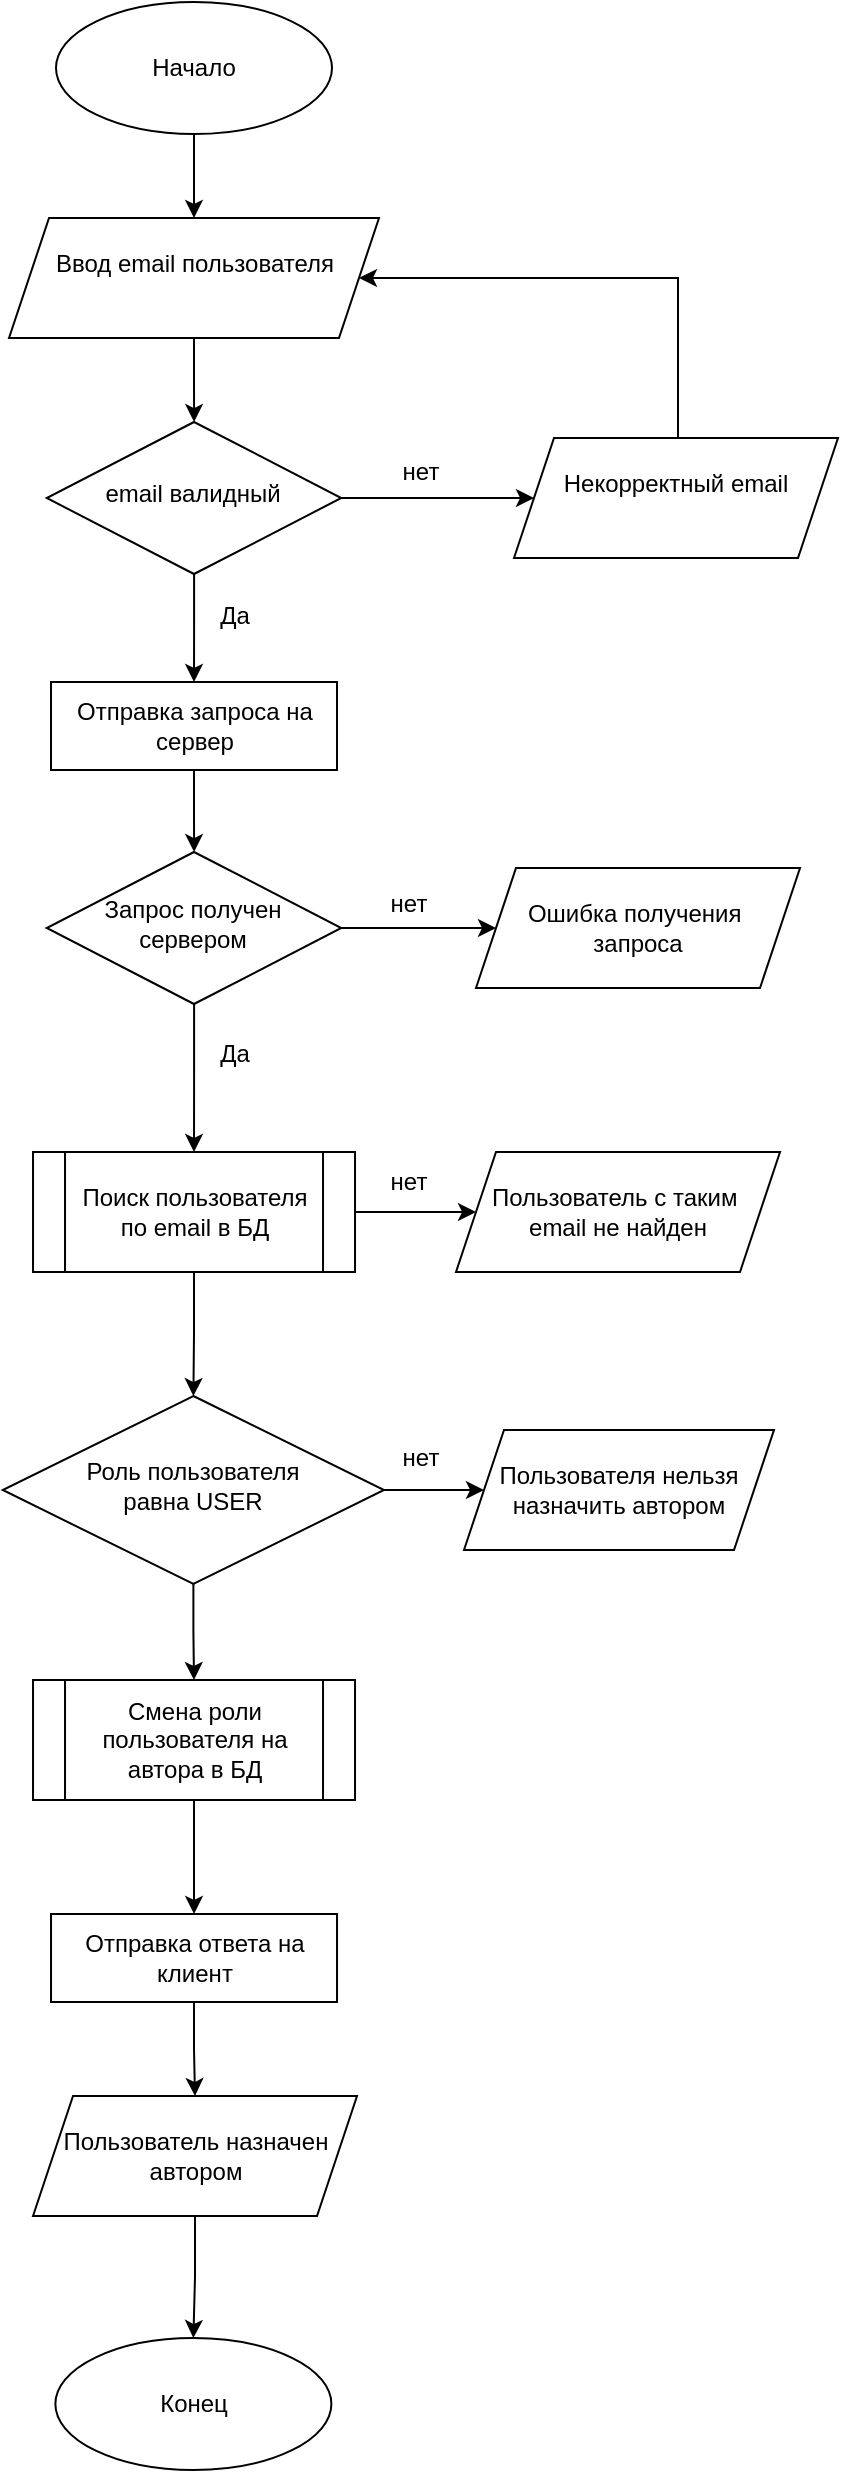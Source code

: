 <mxfile version="25.0.3">
  <diagram id="C5RBs43oDa-KdzZeNtuy" name="Page-1">
    <mxGraphModel dx="1894" dy="1728" grid="0" gridSize="10" guides="1" tooltips="1" connect="1" arrows="1" fold="1" page="0" pageScale="1" pageWidth="827" pageHeight="1169" math="0" shadow="0">
      <root>
        <mxCell id="WIyWlLk6GJQsqaUBKTNV-0" />
        <mxCell id="WIyWlLk6GJQsqaUBKTNV-1" parent="WIyWlLk6GJQsqaUBKTNV-0" />
        <mxCell id="EfmrkU7l-7s9HYYSzsi7-10" value="" style="edgeStyle=orthogonalEdgeStyle;rounded=0;orthogonalLoop=1;jettySize=auto;html=1;" edge="1" parent="WIyWlLk6GJQsqaUBKTNV-1" source="XmNt72EtIXzPdljNJI39-56" target="EfmrkU7l-7s9HYYSzsi7-9">
          <mxGeometry relative="1" as="geometry" />
        </mxCell>
        <mxCell id="XmNt72EtIXzPdljNJI39-56" value="Начало" style="ellipse;whiteSpace=wrap;html=1;" parent="WIyWlLk6GJQsqaUBKTNV-1" vertex="1">
          <mxGeometry x="161" y="-19" width="138" height="66" as="geometry" />
        </mxCell>
        <mxCell id="XmNt72EtIXzPdljNJI39-57" value="Конец" style="ellipse;whiteSpace=wrap;html=1;" parent="WIyWlLk6GJQsqaUBKTNV-1" vertex="1">
          <mxGeometry x="160.69" y="1149" width="138" height="66" as="geometry" />
        </mxCell>
        <mxCell id="EfmrkU7l-7s9HYYSzsi7-15" value="" style="edgeStyle=orthogonalEdgeStyle;rounded=0;orthogonalLoop=1;jettySize=auto;html=1;" edge="1" parent="WIyWlLk6GJQsqaUBKTNV-1" source="EfmrkU7l-7s9HYYSzsi7-0" target="EfmrkU7l-7s9HYYSzsi7-14">
          <mxGeometry relative="1" as="geometry" />
        </mxCell>
        <mxCell id="EfmrkU7l-7s9HYYSzsi7-19" value="" style="edgeStyle=orthogonalEdgeStyle;rounded=0;orthogonalLoop=1;jettySize=auto;html=1;" edge="1" parent="WIyWlLk6GJQsqaUBKTNV-1" source="EfmrkU7l-7s9HYYSzsi7-0" target="EfmrkU7l-7s9HYYSzsi7-18">
          <mxGeometry relative="1" as="geometry" />
        </mxCell>
        <mxCell id="EfmrkU7l-7s9HYYSzsi7-0" value="email валидный" style="rhombus;whiteSpace=wrap;html=1;shadow=0;fontFamily=Helvetica;fontSize=12;align=center;strokeWidth=1;spacing=6;spacingTop=-4;" vertex="1" parent="WIyWlLk6GJQsqaUBKTNV-1">
          <mxGeometry x="156.38" y="191" width="147.25" height="76" as="geometry" />
        </mxCell>
        <mxCell id="EfmrkU7l-7s9HYYSzsi7-2" value="нет" style="text;html=1;align=center;verticalAlign=middle;resizable=0;points=[];autosize=1;strokeColor=none;fillColor=none;" vertex="1" parent="WIyWlLk6GJQsqaUBKTNV-1">
          <mxGeometry x="325" y="203" width="36" height="26" as="geometry" />
        </mxCell>
        <mxCell id="EfmrkU7l-7s9HYYSzsi7-11" value="" style="edgeStyle=orthogonalEdgeStyle;rounded=0;orthogonalLoop=1;jettySize=auto;html=1;" edge="1" parent="WIyWlLk6GJQsqaUBKTNV-1" source="EfmrkU7l-7s9HYYSzsi7-9" target="EfmrkU7l-7s9HYYSzsi7-0">
          <mxGeometry relative="1" as="geometry" />
        </mxCell>
        <mxCell id="EfmrkU7l-7s9HYYSzsi7-9" value="&#xa;&lt;span style=&quot;color: rgb(0, 0, 0); font-family: Helvetica; font-size: 12px; font-style: normal; font-variant-ligatures: normal; font-variant-caps: normal; font-weight: 400; letter-spacing: normal; orphans: 2; text-align: center; text-indent: 0px; text-transform: none; widows: 2; word-spacing: 0px; -webkit-text-stroke-width: 0px; white-space: normal; background-color: rgb(255, 255, 255); text-decoration-thickness: initial; text-decoration-style: initial; text-decoration-color: initial; display: inline !important; float: none;&quot;&gt;Ввод email пользователя&lt;/span&gt;&#xa;&#xa;" style="shape=parallelogram;perimeter=parallelogramPerimeter;whiteSpace=wrap;html=1;fixedSize=1;" vertex="1" parent="WIyWlLk6GJQsqaUBKTNV-1">
          <mxGeometry x="137.51" y="89" width="184.99" height="60" as="geometry" />
        </mxCell>
        <mxCell id="EfmrkU7l-7s9HYYSzsi7-17" value="" style="edgeStyle=orthogonalEdgeStyle;rounded=0;orthogonalLoop=1;jettySize=auto;html=1;" edge="1" parent="WIyWlLk6GJQsqaUBKTNV-1" source="EfmrkU7l-7s9HYYSzsi7-14" target="EfmrkU7l-7s9HYYSzsi7-16">
          <mxGeometry relative="1" as="geometry" />
        </mxCell>
        <mxCell id="EfmrkU7l-7s9HYYSzsi7-14" value="Отправка запроса на сервер" style="rounded=0;whiteSpace=wrap;html=1;fontSize=12;glass=0;strokeWidth=1;shadow=0;" vertex="1" parent="WIyWlLk6GJQsqaUBKTNV-1">
          <mxGeometry x="158.5" y="321" width="143" height="44" as="geometry" />
        </mxCell>
        <mxCell id="EfmrkU7l-7s9HYYSzsi7-23" value="" style="edgeStyle=orthogonalEdgeStyle;rounded=0;orthogonalLoop=1;jettySize=auto;html=1;" edge="1" parent="WIyWlLk6GJQsqaUBKTNV-1" source="EfmrkU7l-7s9HYYSzsi7-16" target="EfmrkU7l-7s9HYYSzsi7-22">
          <mxGeometry relative="1" as="geometry" />
        </mxCell>
        <mxCell id="EfmrkU7l-7s9HYYSzsi7-26" value="" style="edgeStyle=orthogonalEdgeStyle;rounded=0;orthogonalLoop=1;jettySize=auto;html=1;" edge="1" parent="WIyWlLk6GJQsqaUBKTNV-1" source="EfmrkU7l-7s9HYYSzsi7-16" target="EfmrkU7l-7s9HYYSzsi7-25">
          <mxGeometry relative="1" as="geometry" />
        </mxCell>
        <mxCell id="EfmrkU7l-7s9HYYSzsi7-16" value="Запрос получен сервером" style="rhombus;whiteSpace=wrap;html=1;shadow=0;fontFamily=Helvetica;fontSize=12;align=center;strokeWidth=1;spacing=6;spacingTop=-4;" vertex="1" parent="WIyWlLk6GJQsqaUBKTNV-1">
          <mxGeometry x="156.38" y="406" width="147.25" height="76" as="geometry" />
        </mxCell>
        <mxCell id="EfmrkU7l-7s9HYYSzsi7-20" style="edgeStyle=orthogonalEdgeStyle;rounded=0;orthogonalLoop=1;jettySize=auto;html=1;entryX=1;entryY=0.5;entryDx=0;entryDy=0;" edge="1" parent="WIyWlLk6GJQsqaUBKTNV-1" source="EfmrkU7l-7s9HYYSzsi7-18" target="EfmrkU7l-7s9HYYSzsi7-9">
          <mxGeometry relative="1" as="geometry">
            <Array as="points">
              <mxPoint x="472" y="119" />
            </Array>
          </mxGeometry>
        </mxCell>
        <mxCell id="EfmrkU7l-7s9HYYSzsi7-18" value="&#xa;&lt;span style=&quot;color: rgb(0, 0, 0); font-family: Helvetica; font-size: 12px; font-style: normal; font-variant-ligatures: normal; font-variant-caps: normal; font-weight: 400; letter-spacing: normal; orphans: 2; text-align: center; text-indent: 0px; text-transform: none; widows: 2; word-spacing: 0px; -webkit-text-stroke-width: 0px; white-space: normal; background-color: rgb(255, 255, 255); text-decoration-thickness: initial; text-decoration-style: initial; text-decoration-color: initial; display: inline !important; float: none;&quot;&gt;Некорректный email&lt;/span&gt;&#xa;&#xa;" style="shape=parallelogram;perimeter=parallelogramPerimeter;whiteSpace=wrap;html=1;fixedSize=1;" vertex="1" parent="WIyWlLk6GJQsqaUBKTNV-1">
          <mxGeometry x="390" y="199" width="162" height="60" as="geometry" />
        </mxCell>
        <mxCell id="EfmrkU7l-7s9HYYSzsi7-22" value="Ошибка получения&amp;nbsp;&lt;div&gt;запроса&lt;/div&gt;" style="shape=parallelogram;perimeter=parallelogramPerimeter;whiteSpace=wrap;html=1;fixedSize=1;" vertex="1" parent="WIyWlLk6GJQsqaUBKTNV-1">
          <mxGeometry x="371" y="414" width="162" height="60" as="geometry" />
        </mxCell>
        <mxCell id="EfmrkU7l-7s9HYYSzsi7-24" value="нет" style="text;html=1;align=center;verticalAlign=middle;resizable=0;points=[];autosize=1;strokeColor=none;fillColor=none;" vertex="1" parent="WIyWlLk6GJQsqaUBKTNV-1">
          <mxGeometry x="319" y="419" width="36" height="26" as="geometry" />
        </mxCell>
        <mxCell id="EfmrkU7l-7s9HYYSzsi7-31" value="" style="edgeStyle=orthogonalEdgeStyle;rounded=0;orthogonalLoop=1;jettySize=auto;html=1;" edge="1" parent="WIyWlLk6GJQsqaUBKTNV-1" source="EfmrkU7l-7s9HYYSzsi7-25" target="EfmrkU7l-7s9HYYSzsi7-30">
          <mxGeometry relative="1" as="geometry" />
        </mxCell>
        <mxCell id="EfmrkU7l-7s9HYYSzsi7-37" value="" style="edgeStyle=orthogonalEdgeStyle;rounded=0;orthogonalLoop=1;jettySize=auto;html=1;" edge="1" parent="WIyWlLk6GJQsqaUBKTNV-1" source="EfmrkU7l-7s9HYYSzsi7-25" target="EfmrkU7l-7s9HYYSzsi7-36">
          <mxGeometry relative="1" as="geometry" />
        </mxCell>
        <mxCell id="EfmrkU7l-7s9HYYSzsi7-25" value="Поиск пользователя по email в БД" style="shape=process;whiteSpace=wrap;html=1;backgroundOutline=1;" vertex="1" parent="WIyWlLk6GJQsqaUBKTNV-1">
          <mxGeometry x="149.51" y="556" width="161" height="60" as="geometry" />
        </mxCell>
        <mxCell id="EfmrkU7l-7s9HYYSzsi7-27" value="Да" style="text;html=1;align=center;verticalAlign=middle;resizable=0;points=[];autosize=1;strokeColor=none;fillColor=none;" vertex="1" parent="WIyWlLk6GJQsqaUBKTNV-1">
          <mxGeometry x="233" y="494" width="33" height="26" as="geometry" />
        </mxCell>
        <mxCell id="EfmrkU7l-7s9HYYSzsi7-28" value="Да" style="text;html=1;align=center;verticalAlign=middle;resizable=0;points=[];autosize=1;strokeColor=none;fillColor=none;" vertex="1" parent="WIyWlLk6GJQsqaUBKTNV-1">
          <mxGeometry x="233" y="275" width="33" height="26" as="geometry" />
        </mxCell>
        <mxCell id="EfmrkU7l-7s9HYYSzsi7-30" value="Пользователь с таким&amp;nbsp;&lt;div&gt;email не найден&lt;/div&gt;" style="shape=parallelogram;perimeter=parallelogramPerimeter;whiteSpace=wrap;html=1;fixedSize=1;" vertex="1" parent="WIyWlLk6GJQsqaUBKTNV-1">
          <mxGeometry x="361" y="556" width="162" height="60" as="geometry" />
        </mxCell>
        <mxCell id="EfmrkU7l-7s9HYYSzsi7-32" value="нет" style="text;html=1;align=center;verticalAlign=middle;resizable=0;points=[];autosize=1;strokeColor=none;fillColor=none;" vertex="1" parent="WIyWlLk6GJQsqaUBKTNV-1">
          <mxGeometry x="319" y="558" width="36" height="26" as="geometry" />
        </mxCell>
        <mxCell id="EfmrkU7l-7s9HYYSzsi7-39" value="" style="edgeStyle=orthogonalEdgeStyle;rounded=0;orthogonalLoop=1;jettySize=auto;html=1;" edge="1" parent="WIyWlLk6GJQsqaUBKTNV-1" source="EfmrkU7l-7s9HYYSzsi7-36" target="EfmrkU7l-7s9HYYSzsi7-38">
          <mxGeometry relative="1" as="geometry" />
        </mxCell>
        <mxCell id="EfmrkU7l-7s9HYYSzsi7-44" value="" style="edgeStyle=orthogonalEdgeStyle;rounded=0;orthogonalLoop=1;jettySize=auto;html=1;" edge="1" parent="WIyWlLk6GJQsqaUBKTNV-1" source="EfmrkU7l-7s9HYYSzsi7-36" target="EfmrkU7l-7s9HYYSzsi7-43">
          <mxGeometry relative="1" as="geometry" />
        </mxCell>
        <mxCell id="EfmrkU7l-7s9HYYSzsi7-36" value="Роль пользователя&lt;div&gt;равна USER&lt;/div&gt;" style="rhombus;whiteSpace=wrap;html=1;shadow=0;fontFamily=Helvetica;fontSize=12;align=center;strokeWidth=1;spacing=6;spacingTop=-4;" vertex="1" parent="WIyWlLk6GJQsqaUBKTNV-1">
          <mxGeometry x="134.38" y="678" width="190.62" height="94" as="geometry" />
        </mxCell>
        <mxCell id="EfmrkU7l-7s9HYYSzsi7-38" value="Пользователя нельзя&lt;div&gt;назначить автором&lt;/div&gt;" style="shape=parallelogram;perimeter=parallelogramPerimeter;whiteSpace=wrap;html=1;fixedSize=1;" vertex="1" parent="WIyWlLk6GJQsqaUBKTNV-1">
          <mxGeometry x="365" y="695" width="155" height="60" as="geometry" />
        </mxCell>
        <mxCell id="EfmrkU7l-7s9HYYSzsi7-40" value="нет" style="text;html=1;align=center;verticalAlign=middle;resizable=0;points=[];autosize=1;strokeColor=none;fillColor=none;" vertex="1" parent="WIyWlLk6GJQsqaUBKTNV-1">
          <mxGeometry x="325" y="696" width="36" height="26" as="geometry" />
        </mxCell>
        <mxCell id="EfmrkU7l-7s9HYYSzsi7-48" value="" style="edgeStyle=orthogonalEdgeStyle;rounded=0;orthogonalLoop=1;jettySize=auto;html=1;" edge="1" parent="WIyWlLk6GJQsqaUBKTNV-1" source="EfmrkU7l-7s9HYYSzsi7-43" target="EfmrkU7l-7s9HYYSzsi7-46">
          <mxGeometry relative="1" as="geometry" />
        </mxCell>
        <mxCell id="EfmrkU7l-7s9HYYSzsi7-43" value="Смена роли пользователя на автора в БД" style="shape=process;whiteSpace=wrap;html=1;backgroundOutline=1;" vertex="1" parent="WIyWlLk6GJQsqaUBKTNV-1">
          <mxGeometry x="149.51" y="820" width="161" height="60" as="geometry" />
        </mxCell>
        <mxCell id="EfmrkU7l-7s9HYYSzsi7-50" value="" style="edgeStyle=orthogonalEdgeStyle;rounded=0;orthogonalLoop=1;jettySize=auto;html=1;" edge="1" parent="WIyWlLk6GJQsqaUBKTNV-1" source="EfmrkU7l-7s9HYYSzsi7-46" target="EfmrkU7l-7s9HYYSzsi7-49">
          <mxGeometry relative="1" as="geometry" />
        </mxCell>
        <mxCell id="EfmrkU7l-7s9HYYSzsi7-46" value="Отправка ответа на клиент" style="rounded=0;whiteSpace=wrap;html=1;fontSize=12;glass=0;strokeWidth=1;shadow=0;" vertex="1" parent="WIyWlLk6GJQsqaUBKTNV-1">
          <mxGeometry x="158.51" y="937" width="143" height="44" as="geometry" />
        </mxCell>
        <mxCell id="EfmrkU7l-7s9HYYSzsi7-51" value="" style="edgeStyle=orthogonalEdgeStyle;rounded=0;orthogonalLoop=1;jettySize=auto;html=1;" edge="1" parent="WIyWlLk6GJQsqaUBKTNV-1" source="EfmrkU7l-7s9HYYSzsi7-49" target="XmNt72EtIXzPdljNJI39-57">
          <mxGeometry relative="1" as="geometry" />
        </mxCell>
        <mxCell id="EfmrkU7l-7s9HYYSzsi7-49" value="Пользователь назначен автором" style="shape=parallelogram;perimeter=parallelogramPerimeter;whiteSpace=wrap;html=1;fixedSize=1;" vertex="1" parent="WIyWlLk6GJQsqaUBKTNV-1">
          <mxGeometry x="149.51" y="1028" width="162" height="60" as="geometry" />
        </mxCell>
      </root>
    </mxGraphModel>
  </diagram>
</mxfile>
